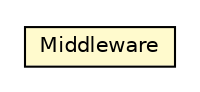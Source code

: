#!/usr/local/bin/dot
#
# Class diagram 
# Generated by UMLGraph version R5_6-24-gf6e263 (http://www.umlgraph.org/)
#

digraph G {
	edge [fontname="Helvetica",fontsize=10,labelfontname="Helvetica",labelfontsize=10];
	node [fontname="Helvetica",fontsize=10,shape=plaintext];
	nodesep=0.25;
	ranksep=0.5;
	// org.universAAL.lddi.lib.ieeex73std.main.Middleware
	c5503996 [label=<<table title="org.universAAL.lddi.lib.ieeex73std.main.Middleware" border="0" cellborder="1" cellspacing="0" cellpadding="2" port="p" bgcolor="lemonChiffon" href="./Middleware.html">
		<tr><td><table border="0" cellspacing="0" cellpadding="1">
<tr><td align="center" balign="center"> Middleware </td></tr>
		</table></td></tr>
		</table>>, URL="./Middleware.html", fontname="Helvetica", fontcolor="black", fontsize=10.0];
}


